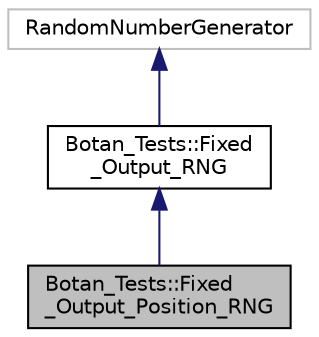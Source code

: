 digraph "Botan_Tests::Fixed_Output_Position_RNG"
{
  edge [fontname="Helvetica",fontsize="10",labelfontname="Helvetica",labelfontsize="10"];
  node [fontname="Helvetica",fontsize="10",shape=record];
  Node3 [label="Botan_Tests::Fixed\l_Output_Position_RNG",height=0.2,width=0.4,color="black", fillcolor="grey75", style="filled", fontcolor="black"];
  Node4 -> Node3 [dir="back",color="midnightblue",fontsize="10",style="solid",fontname="Helvetica"];
  Node4 [label="Botan_Tests::Fixed\l_Output_RNG",height=0.2,width=0.4,color="black", fillcolor="white", style="filled",URL="$class_botan___tests_1_1_fixed___output___r_n_g.html"];
  Node5 -> Node4 [dir="back",color="midnightblue",fontsize="10",style="solid",fontname="Helvetica"];
  Node5 [label="RandomNumberGenerator",height=0.2,width=0.4,color="grey75", fillcolor="white", style="filled"];
}
